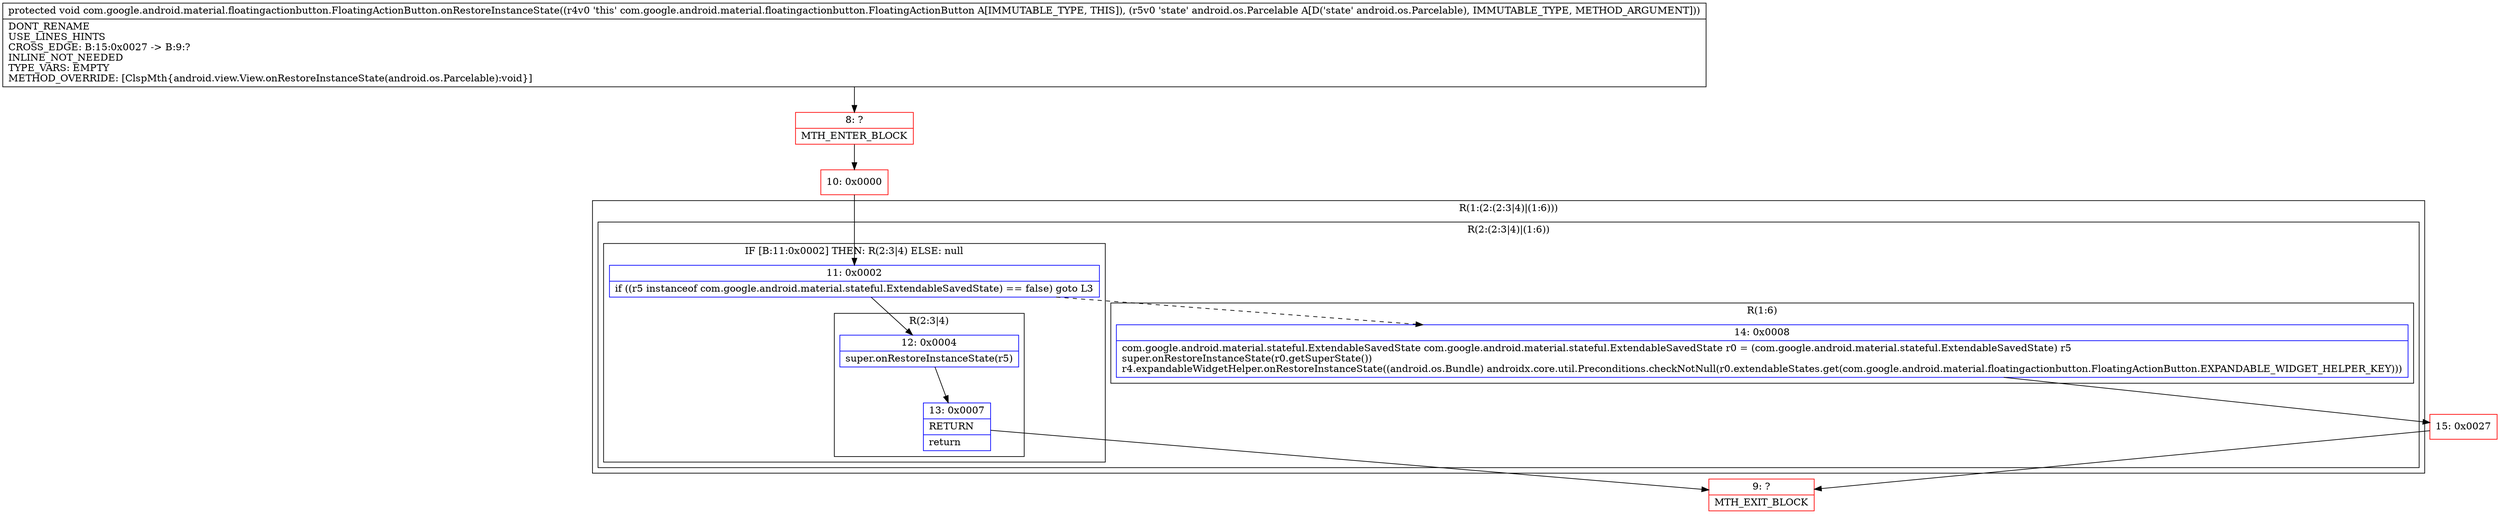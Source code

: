 digraph "CFG forcom.google.android.material.floatingactionbutton.FloatingActionButton.onRestoreInstanceState(Landroid\/os\/Parcelable;)V" {
subgraph cluster_Region_1591888803 {
label = "R(1:(2:(2:3|4)|(1:6)))";
node [shape=record,color=blue];
subgraph cluster_Region_107919969 {
label = "R(2:(2:3|4)|(1:6))";
node [shape=record,color=blue];
subgraph cluster_IfRegion_647685760 {
label = "IF [B:11:0x0002] THEN: R(2:3|4) ELSE: null";
node [shape=record,color=blue];
Node_11 [shape=record,label="{11\:\ 0x0002|if ((r5 instanceof com.google.android.material.stateful.ExtendableSavedState) == false) goto L3\l}"];
subgraph cluster_Region_764621822 {
label = "R(2:3|4)";
node [shape=record,color=blue];
Node_12 [shape=record,label="{12\:\ 0x0004|super.onRestoreInstanceState(r5)\l}"];
Node_13 [shape=record,label="{13\:\ 0x0007|RETURN\l|return\l}"];
}
}
subgraph cluster_Region_1346480337 {
label = "R(1:6)";
node [shape=record,color=blue];
Node_14 [shape=record,label="{14\:\ 0x0008|com.google.android.material.stateful.ExtendableSavedState com.google.android.material.stateful.ExtendableSavedState r0 = (com.google.android.material.stateful.ExtendableSavedState) r5\lsuper.onRestoreInstanceState(r0.getSuperState())\lr4.expandableWidgetHelper.onRestoreInstanceState((android.os.Bundle) androidx.core.util.Preconditions.checkNotNull(r0.extendableStates.get(com.google.android.material.floatingactionbutton.FloatingActionButton.EXPANDABLE_WIDGET_HELPER_KEY)))\l}"];
}
}
}
Node_8 [shape=record,color=red,label="{8\:\ ?|MTH_ENTER_BLOCK\l}"];
Node_10 [shape=record,color=red,label="{10\:\ 0x0000}"];
Node_9 [shape=record,color=red,label="{9\:\ ?|MTH_EXIT_BLOCK\l}"];
Node_15 [shape=record,color=red,label="{15\:\ 0x0027}"];
MethodNode[shape=record,label="{protected void com.google.android.material.floatingactionbutton.FloatingActionButton.onRestoreInstanceState((r4v0 'this' com.google.android.material.floatingactionbutton.FloatingActionButton A[IMMUTABLE_TYPE, THIS]), (r5v0 'state' android.os.Parcelable A[D('state' android.os.Parcelable), IMMUTABLE_TYPE, METHOD_ARGUMENT]))  | DONT_RENAME\lUSE_LINES_HINTS\lCROSS_EDGE: B:15:0x0027 \-\> B:9:?\lINLINE_NOT_NEEDED\lTYPE_VARS: EMPTY\lMETHOD_OVERRIDE: [ClspMth\{android.view.View.onRestoreInstanceState(android.os.Parcelable):void\}]\l}"];
MethodNode -> Node_8;Node_11 -> Node_12;
Node_11 -> Node_14[style=dashed];
Node_12 -> Node_13;
Node_13 -> Node_9;
Node_14 -> Node_15;
Node_8 -> Node_10;
Node_10 -> Node_11;
Node_15 -> Node_9;
}

